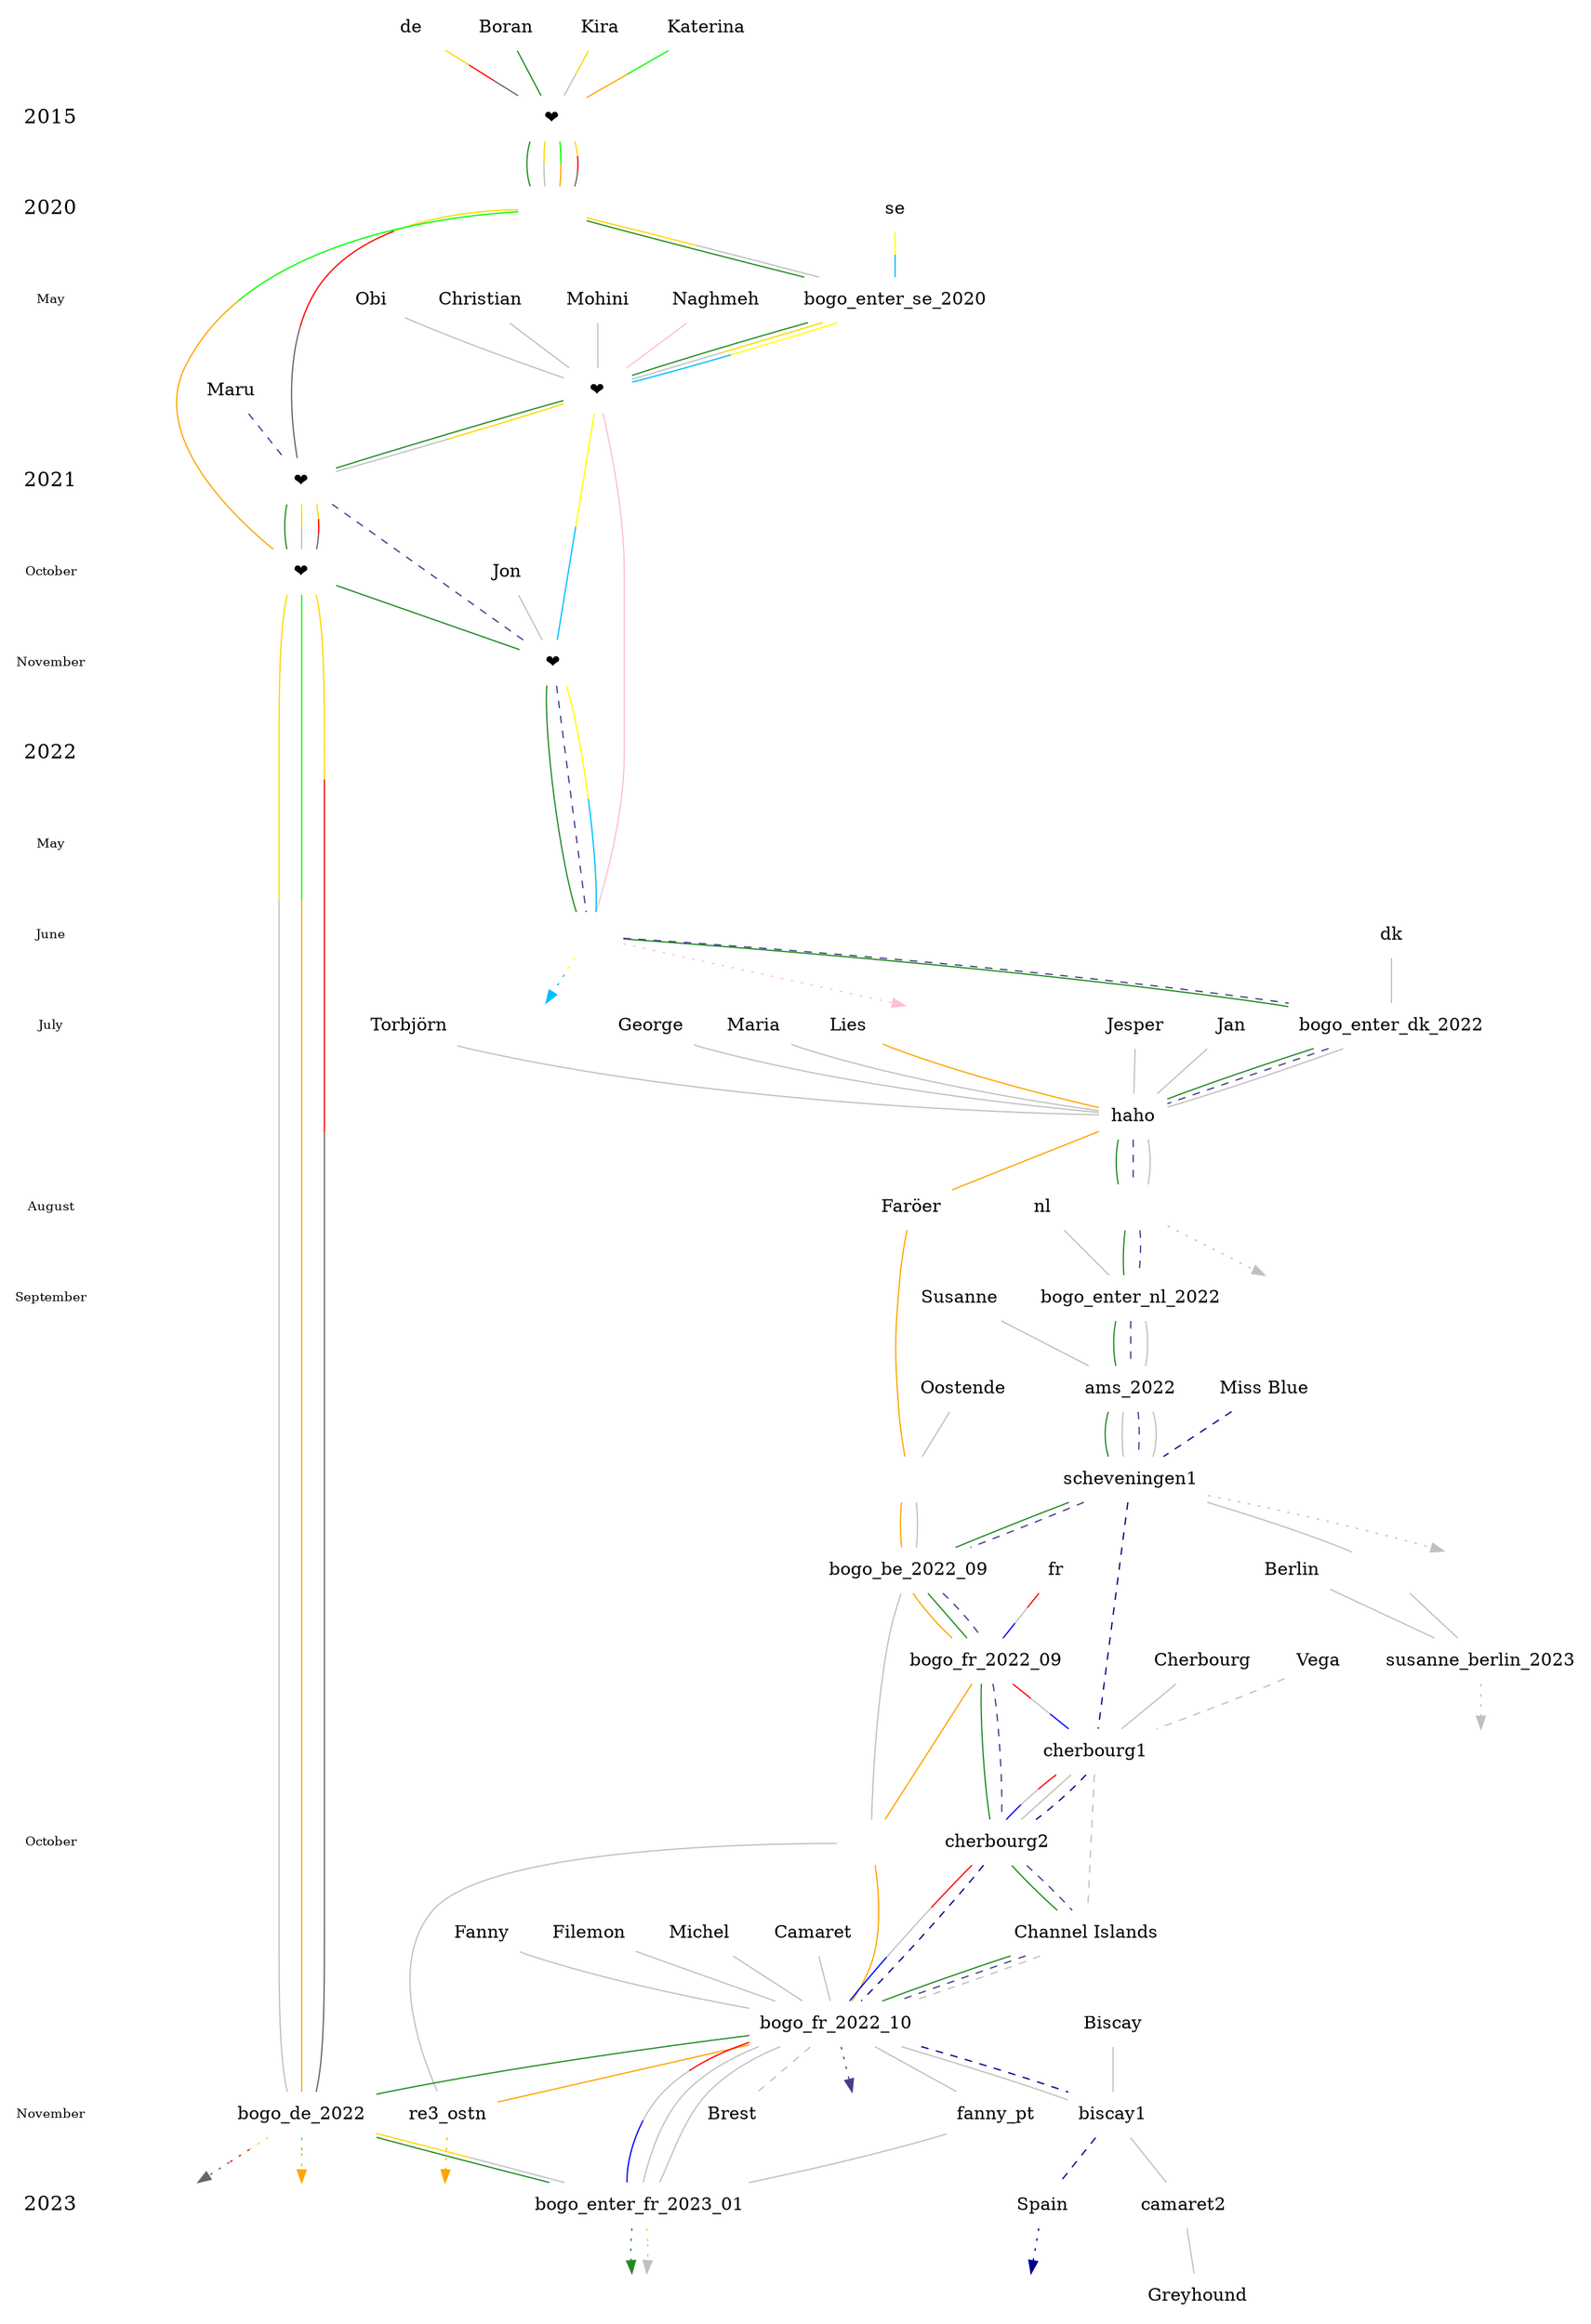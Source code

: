digraph <Timelines> {

node [shape=none tooltip=""]

#
# Time
#
{
node [fontsize=10]
{ node [label=May]
<2020_05> <2022_05>
}
{ node [label=June]
<2022_06>
}
{ node [label=July]
<2022_07>
}
{ node [label=August]
<2022_08>
}
{ node [label=September]
<2022_09>
}
{ node [label=October]
<2021_10> <2022_10>
}
{ node [label=November]
<2021_11> <2022_11>
}
edge [style=invis]
node[fontsize=16]
2015 -> 2020 -> <2020_05> -> 2021 -> <2021_10> -> <2021_11> -> 2022 -> <2022_05> -> <2022_06> -> <2022_07> -> <2022_08> -> <2022_09> -> <2022_10> -> <2022_11> -> 2023
}

#
# Entities
#
de
se
dk
nl
fr
chis_2022 [label="Channel Islands"]
faro [label=Faröer]
ostn [label=Oostende]

Jon
Obi
Christian
Mohini
Naghmeh
Jesper
Jan
Torbjörn
George
Maria
Fanny
Filemon
Michel
Susanne

Cherbourg
Camaret
Brest
Spain
Biscay
Berlin

Vega
Greyhound
haho [tooltip=Hanstholm]

#
# invisibles
#
{ node [style=invis]
bogo_future de_future se_future dk_future lies_future nl_future maru_future katr_future naghmeh_future susanne_future
}

# Unions
{
node [label="❤️" ]
len_2015 bogo_se bogo_purch_maru visit_2021 bogo_simris
}

# Separations / Neutral
{
node [label=" "] 
bogo_exit_de_2020 bogo_exit_se_2022 bogo_exit_dk_2022 re1_ostn re2_ostn re1_diessen
}


#
# Timelines from here
#

edge [color=grey] # default edge color grey to recognize all which are not styled explicitly
edge [arrowhead=none]   # timelines have not arrowhead in all of their sections, except for the very last one (pointing to the future)


  lies [class=global_type_lies label=Lies]
{ edge [class=global_type_lies color=orange]
lies -> haho -> faro -> re1_ostn -> bogo_be_2022_09 -> bogo_fr_2022_09 -> re2_ostn -> bogo_fr_2022_10 -> re3_ostn

re3_ostn -> lies_future [style=dotted arrowhead=""]
}

  bogo [class=global_type_bogo label=Boran]
{ edge [class=global_type_bogo color=forestgreen] 

bogo -> len_2015 -> bogo_exit_de_2020 -> bogo_enter_se_2020 -> bogo_se -> bogo_purch_maru -> visit_2021 -> bogo_simris -> bogo_exit_se_2022 -> bogo_enter_dk_2022 -> haho -> bogo_exit_dk_2022 -> bogo_enter_nl_2022 -> ams_2022 -> scheveningen1 -> bogo_be_2022_09 -> bogo_fr_2022_09 -> cherbourg2 -> chis_2022 -> bogo_fr_2022_10 -> bogo_de_2022 -> bogo_enter_fr_2023_01

bogo_enter_fr_2023_01 -> bogo_future [style=dotted arrowhead=""]
}

# Susanne's lifeline
{ edge [class=global_type_sushoe]
Susanne -> ams_2022 -> scheveningen1 -> re1_diessen -> susanne_berlin_2023
Berlin -> susanne_berlin_2023
susanne_berlin_2023 -> susanne_future [style=dotted arrowhead=""]
}

  kira [class=global_type_kira label=Kira]
{ edge [class=global_type_kira color="gold;0.5:silver"]
  kira -> len_2015 -> bogo_exit_de_2020 -> bogo_enter_se_2020 -> bogo_se -> bogo_purch_maru -> visit_2021 -> bogo_de_2022
->bogo_enter_fr_2023_01
  bogo_enter_fr_2023_01 -> bogo_future [style=dotted arrowhead=""]
}

  katr [class=global_type_katr label=Katerina]
{ edge [class=global_type_katr color="green;0.5:orange"]
  katr -> len_2015 -> bogo_exit_de_2020 -> visit_2021
->bogo_de_2022
  bogo_de_2022 -> katr_future [style=dotted arrowhead=""]
}

{Mohini Christian Obi} -> bogo_se

Jon -> bogo_simris

{ edge [color=pink class=global_type_naghmeh]
Naghmeh -> bogo_se -> bogo_exit_se_2022
bogo_exit_se_2022 -> naghmeh_future [style=dotted arrowhead=""]
}

{Maria George Jesper Jan Torbjörn} -> haho

Fanny -> bogo_fr_2022_10 -> fanny_pt -> bogo_enter_fr_2023_01

  maru [class=global_type_maru label=Maru]
{ edge [class=global_type_maru color=darkslateblue style=dashed ]
  maru -> bogo_purch_maru -> bogo_simris -> bogo_exit_se_2022 -> bogo_enter_dk_2022 -> haho -> bogo_exit_dk_2022 -> bogo_enter_nl_2022 -> ams_2022 -> scheveningen1 -> bogo_be_2022_09 -> bogo_fr_2022_09 -> cherbourg2 -> chis_2022
->bogo_fr_2022_10
  bogo_fr_2022_10 -> maru_future [style=dotted arrowhead=""]
}

# DE timeline
{ edge [color="gold;0.33:red;0.33:grey40;0.33"]
de -> len_2015 -> bogo_exit_de_2020 -> bogo_purch_maru -> visit_2021 -> bogo_de_2022
bogo_de_2022 -> de_future [style=dotted arrowhead=""]
}

# SE timeline
{ edge [color="yellow;0.5:deepskyblue"]
se -> bogo_enter_se_2020 -> bogo_se -> bogo_simris -> bogo_exit_se_2022
bogo_exit_se_2022 -> se_future [style=dotted arrowhead=""]
}

# DK timeline
{
dk -> bogo_enter_dk_2022 -> haho -> bogo_exit_dk_2022
bogo_exit_dk_2022 -> dk_future [style=dotted arrowhead=""]
}

# NL timeline
{
nl -> bogo_enter_nl_2022 -> ams_2022 -> scheveningen1
scheveningen1 -> nl_future [style=dotted arrowhead=""]
}

# FR timeline
{ edge [color="red;0.33:silver;0.33:blue;0.33"]
fr -> bogo_fr_2022_09 -> cherbourg1 -> cherbourg2 -> bogo_fr_2022_10 -> bogo_enter_fr_2023_01 
}

Filemon -> bogo_fr_2022_10 -> biscay1 -> camaret2 -> Greyhound

Michel -> bogo_fr_2022_10 -> bogo_enter_fr_2023_01

ostn -> re1_ostn -> bogo_be_2022_09 -> re2_ostn -> re3_ostn

Camaret -> bogo_fr_2022_10 -> bogo_enter_fr_2023_01

Cherbourg -> cherbourg1 -> cherbourg2

Biscay -> biscay1

miss_blue [class=global_type_missblue label="Miss Blue"]
{ edge    [class=global_type_missblue color=darkblue style=dashed]
  miss_blue -> scheveningen1 -> cherbourg1 -> cherbourg2 -> bogo_fr_2022_10 -> biscay1
->Spain
edge [style=dotted arrowhead=""] node [style=invis]
  Spain -> miss_blue_future 
}

{ edge [color=silver style=dashed]
Vega -> cherbourg1 -> chis_2022 -> bogo_fr_2022_10 -> Brest
#
}

# Time anchors (not every event needs to be anchored)
#
{rank=same <2020_05> bogo_enter_se_2020}
{rank=same <2021_10> visit_2021 }
{rank=same <2021_11> bogo_simris }
{rank=same <2022_06> bogo_exit_se_2022}
{rank=same <2022_07> bogo_enter_dk_2022}
{rank=same <2022_08> bogo_exit_dk_2022}
{rank=same <2022_09> bogo_enter_nl_2022}
{rank=same <2022_11> bogo_de_2022}
{rank=same 2023 bogo_enter_fr_2023_01}

}